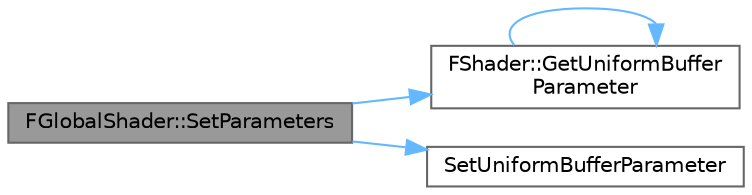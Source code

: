 digraph "FGlobalShader::SetParameters"
{
 // INTERACTIVE_SVG=YES
 // LATEX_PDF_SIZE
  bgcolor="transparent";
  edge [fontname=Helvetica,fontsize=10,labelfontname=Helvetica,labelfontsize=10];
  node [fontname=Helvetica,fontsize=10,shape=box,height=0.2,width=0.4];
  rankdir="LR";
  Node1 [id="Node000001",label="FGlobalShader::SetParameters",height=0.2,width=0.4,color="gray40", fillcolor="grey60", style="filled", fontcolor="black",tooltip=" "];
  Node1 -> Node2 [id="edge1_Node000001_Node000002",color="steelblue1",style="solid",tooltip=" "];
  Node2 [id="Node000002",label="FShader::GetUniformBuffer\lParameter",height=0.2,width=0.4,color="grey40", fillcolor="white", style="filled",URL="$dd/df9/classFShader.html#ab2713b229878b1aef85c18767e34e72a",tooltip="Finds an automatically bound uniform buffer matching the given uniform buffer type if one exists,..."];
  Node2 -> Node2 [id="edge2_Node000002_Node000002",color="steelblue1",style="solid",tooltip=" "];
  Node1 -> Node3 [id="edge3_Node000001_Node000003",color="steelblue1",style="solid",tooltip=" "];
  Node3 [id="Node000003",label="SetUniformBufferParameter",height=0.2,width=0.4,color="grey40", fillcolor="white", style="filled",URL="$d9/dfb/ShaderParameterUtils_8h.html#a8323fe0a6358eda66ec1209eb7d06829",tooltip=" "];
}
